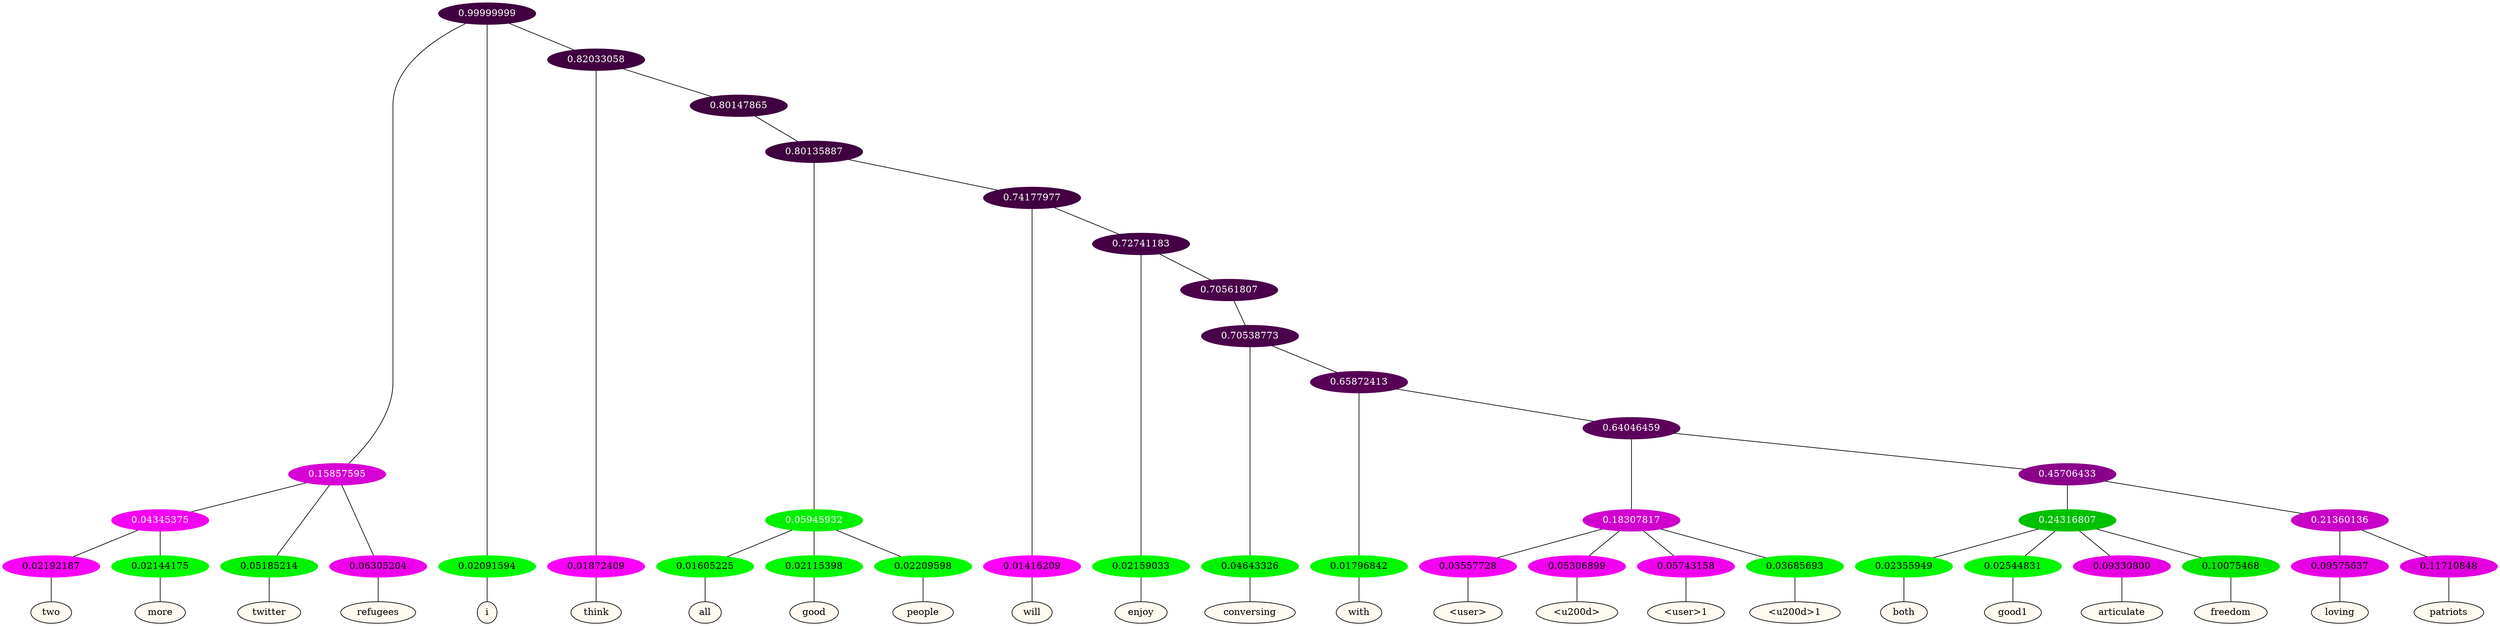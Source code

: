graph {
	node [format=png height=0.15 nodesep=0.001 ordering=out overlap=prism overlap_scaling=0.01 ranksep=0.001 ratio=0.2 style=filled width=0.15]
	{
		rank=same
		a_w_9 [label=two color=black fillcolor=floralwhite style="filled,solid"]
		a_w_10 [label=more color=black fillcolor=floralwhite style="filled,solid"]
		a_w_5 [label=twitter color=black fillcolor=floralwhite style="filled,solid"]
		a_w_6 [label=refugees color=black fillcolor=floralwhite style="filled,solid"]
		a_w_2 [label=i color=black fillcolor=floralwhite style="filled,solid"]
		a_w_7 [label=think color=black fillcolor=floralwhite style="filled,solid"]
		a_w_14 [label=all color=black fillcolor=floralwhite style="filled,solid"]
		a_w_15 [label=good color=black fillcolor=floralwhite style="filled,solid"]
		a_w_16 [label=people color=black fillcolor=floralwhite style="filled,solid"]
		a_w_17 [label=will color=black fillcolor=floralwhite style="filled,solid"]
		a_w_19 [label=enjoy color=black fillcolor=floralwhite style="filled,solid"]
		a_w_22 [label=conversing color=black fillcolor=floralwhite style="filled,solid"]
		a_w_24 [label=with color=black fillcolor=floralwhite style="filled,solid"]
		a_w_28 [label="\<user\>" color=black fillcolor=floralwhite style="filled,solid"]
		a_w_29 [label="\<u200d\>" color=black fillcolor=floralwhite style="filled,solid"]
		a_w_30 [label="\<user\>1" color=black fillcolor=floralwhite style="filled,solid"]
		a_w_31 [label="\<u200d\>1" color=black fillcolor=floralwhite style="filled,solid"]
		a_w_34 [label=both color=black fillcolor=floralwhite style="filled,solid"]
		a_w_35 [label=good1 color=black fillcolor=floralwhite style="filled,solid"]
		a_w_36 [label=articulate color=black fillcolor=floralwhite style="filled,solid"]
		a_w_37 [label=freedom color=black fillcolor=floralwhite style="filled,solid"]
		a_w_38 [label=loving color=black fillcolor=floralwhite style="filled,solid"]
		a_w_39 [label=patriots color=black fillcolor=floralwhite style="filled,solid"]
	}
	a_n_9 -- a_w_9
	a_n_10 -- a_w_10
	a_n_5 -- a_w_5
	a_n_6 -- a_w_6
	a_n_2 -- a_w_2
	a_n_7 -- a_w_7
	a_n_14 -- a_w_14
	a_n_15 -- a_w_15
	a_n_16 -- a_w_16
	a_n_17 -- a_w_17
	a_n_19 -- a_w_19
	a_n_22 -- a_w_22
	a_n_24 -- a_w_24
	a_n_28 -- a_w_28
	a_n_29 -- a_w_29
	a_n_30 -- a_w_30
	a_n_31 -- a_w_31
	a_n_34 -- a_w_34
	a_n_35 -- a_w_35
	a_n_36 -- a_w_36
	a_n_37 -- a_w_37
	a_n_38 -- a_w_38
	a_n_39 -- a_w_39
	{
		rank=same
		a_n_9 [label=0.02192187 color="0.835 1.000 0.978" fontcolor=black]
		a_n_10 [label=0.02144175 color="0.334 1.000 0.979" fontcolor=black]
		a_n_5 [label=0.05185214 color="0.334 1.000 0.948" fontcolor=black]
		a_n_6 [label=0.06305204 color="0.835 1.000 0.937" fontcolor=black]
		a_n_2 [label=0.02091594 color="0.334 1.000 0.979" fontcolor=black]
		a_n_7 [label=0.01872409 color="0.835 1.000 0.981" fontcolor=black]
		a_n_14 [label=0.01605225 color="0.334 1.000 0.984" fontcolor=black]
		a_n_15 [label=0.02115398 color="0.334 1.000 0.979" fontcolor=black]
		a_n_16 [label=0.02209598 color="0.334 1.000 0.978" fontcolor=black]
		a_n_17 [label=0.01416209 color="0.835 1.000 0.986" fontcolor=black]
		a_n_19 [label=0.02159033 color="0.334 1.000 0.978" fontcolor=black]
		a_n_22 [label=0.04643326 color="0.334 1.000 0.954" fontcolor=black]
		a_n_24 [label=0.01796842 color="0.334 1.000 0.982" fontcolor=black]
		a_n_28 [label=0.03557728 color="0.835 1.000 0.964" fontcolor=black]
		a_n_29 [label=0.05306899 color="0.835 1.000 0.947" fontcolor=black]
		a_n_30 [label=0.05743158 color="0.835 1.000 0.943" fontcolor=black]
		a_n_31 [label=0.03685693 color="0.334 1.000 0.963" fontcolor=black]
		a_n_34 [label=0.02355949 color="0.334 1.000 0.976" fontcolor=black]
		a_n_35 [label=0.02544831 color="0.334 1.000 0.975" fontcolor=black]
		a_n_36 [label=0.09330800 color="0.835 1.000 0.907" fontcolor=black]
		a_n_37 [label=0.10075468 color="0.334 1.000 0.899" fontcolor=black]
		a_n_38 [label=0.09575637 color="0.835 1.000 0.904" fontcolor=black]
		a_n_39 [label=0.11710848 color="0.835 1.000 0.883" fontcolor=black]
	}
	a_n_0 [label=0.99999999 color="0.835 1.000 0.250" fontcolor=grey99]
	a_n_1 [label=0.15857595 color="0.835 1.000 0.841" fontcolor=grey99]
	a_n_0 -- a_n_1
	a_n_0 -- a_n_2
	a_n_3 [label=0.82033058 color="0.835 1.000 0.250" fontcolor=grey99]
	a_n_0 -- a_n_3
	a_n_4 [label=0.04345375 color="0.835 1.000 0.957" fontcolor=grey99]
	a_n_1 -- a_n_4
	a_n_1 -- a_n_5
	a_n_1 -- a_n_6
	a_n_3 -- a_n_7
	a_n_8 [label=0.80147865 color="0.835 1.000 0.250" fontcolor=grey99]
	a_n_3 -- a_n_8
	a_n_4 -- a_n_9
	a_n_4 -- a_n_10
	a_n_11 [label=0.80135887 color="0.835 1.000 0.250" fontcolor=grey99]
	a_n_8 -- a_n_11
	a_n_12 [label=0.05945932 color="0.334 1.000 0.941" fontcolor=grey99]
	a_n_11 -- a_n_12
	a_n_13 [label=0.74177977 color="0.835 1.000 0.258" fontcolor=grey99]
	a_n_11 -- a_n_13
	a_n_12 -- a_n_14
	a_n_12 -- a_n_15
	a_n_12 -- a_n_16
	a_n_13 -- a_n_17
	a_n_18 [label=0.72741183 color="0.835 1.000 0.273" fontcolor=grey99]
	a_n_13 -- a_n_18
	a_n_18 -- a_n_19
	a_n_20 [label=0.70561807 color="0.835 1.000 0.294" fontcolor=grey99]
	a_n_18 -- a_n_20
	a_n_21 [label=0.70538773 color="0.835 1.000 0.295" fontcolor=grey99]
	a_n_20 -- a_n_21
	a_n_21 -- a_n_22
	a_n_23 [label=0.65872413 color="0.835 1.000 0.341" fontcolor=grey99]
	a_n_21 -- a_n_23
	a_n_23 -- a_n_24
	a_n_25 [label=0.64046459 color="0.835 1.000 0.360" fontcolor=grey99]
	a_n_23 -- a_n_25
	a_n_26 [label=0.18307817 color="0.835 1.000 0.817" fontcolor=grey99]
	a_n_25 -- a_n_26
	a_n_27 [label=0.45706433 color="0.835 1.000 0.543" fontcolor=grey99]
	a_n_25 -- a_n_27
	a_n_26 -- a_n_28
	a_n_26 -- a_n_29
	a_n_26 -- a_n_30
	a_n_26 -- a_n_31
	a_n_32 [label=0.24316807 color="0.334 1.000 0.757" fontcolor=grey99]
	a_n_27 -- a_n_32
	a_n_33 [label=0.21360136 color="0.835 1.000 0.786" fontcolor=grey99]
	a_n_27 -- a_n_33
	a_n_32 -- a_n_34
	a_n_32 -- a_n_35
	a_n_32 -- a_n_36
	a_n_32 -- a_n_37
	a_n_33 -- a_n_38
	a_n_33 -- a_n_39
}
